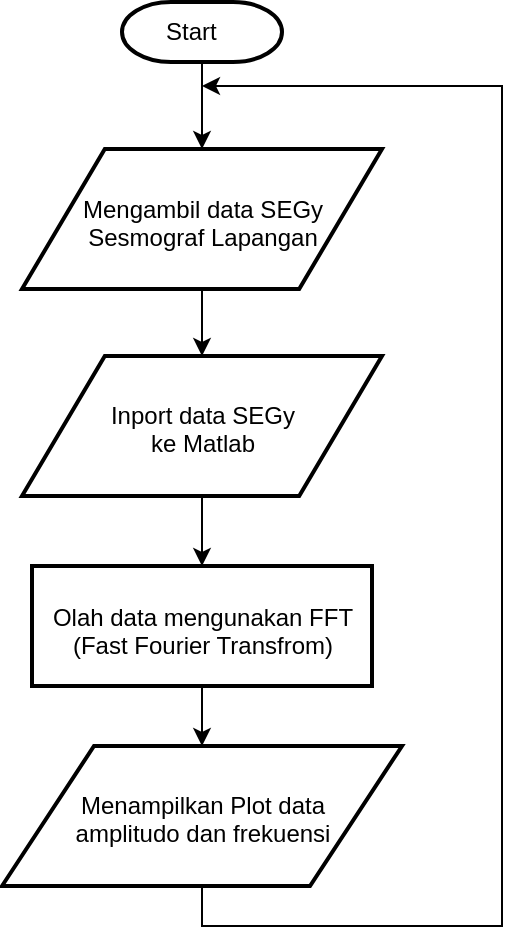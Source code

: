 <mxfile version="10.9.4" type="github"><diagram id="Zy6cEkUZr6GQkXp0Mflk" name="Page-1"><mxGraphModel dx="840" dy="625" grid="1" gridSize="10" guides="1" tooltips="1" connect="1" arrows="1" fold="1" page="1" pageScale="1" pageWidth="850" pageHeight="1100" math="0" shadow="0"><root><mxCell id="0"/><mxCell id="1" parent="0"/><mxCell id="ffG9tikAwiPnwkU_RzWy-16" style="edgeStyle=orthogonalEdgeStyle;rounded=0;orthogonalLoop=1;jettySize=auto;html=1;exitX=0.5;exitY=1;exitDx=0;exitDy=0;exitPerimeter=0;entryX=0.5;entryY=0;entryDx=0;entryDy=0;" edge="1" parent="1" source="ffG9tikAwiPnwkU_RzWy-1" target="ffG9tikAwiPnwkU_RzWy-3"><mxGeometry relative="1" as="geometry"/></mxCell><mxCell id="ffG9tikAwiPnwkU_RzWy-1" value="" style="strokeWidth=2;html=1;shape=mxgraph.flowchart.terminator;whiteSpace=wrap;" vertex="1" parent="1"><mxGeometry x="210" y="138" width="80" height="30" as="geometry"/></mxCell><mxCell id="ffG9tikAwiPnwkU_RzWy-2" value="Start" style="text;html=1;resizable=0;points=[];autosize=1;align=left;verticalAlign=top;spacingTop=-4;" vertex="1" parent="1"><mxGeometry x="230" y="143" width="40" height="20" as="geometry"/></mxCell><mxCell id="ffG9tikAwiPnwkU_RzWy-15" style="edgeStyle=orthogonalEdgeStyle;rounded=0;orthogonalLoop=1;jettySize=auto;html=1;exitX=0.5;exitY=1;exitDx=0;exitDy=0;entryX=0.5;entryY=0;entryDx=0;entryDy=0;" edge="1" parent="1" source="ffG9tikAwiPnwkU_RzWy-3" target="ffG9tikAwiPnwkU_RzWy-5"><mxGeometry relative="1" as="geometry"/></mxCell><mxCell id="ffG9tikAwiPnwkU_RzWy-3" value="" style="verticalLabelPosition=bottom;verticalAlign=top;html=1;strokeWidth=2;shape=parallelogram;perimeter=parallelogramPerimeter;whiteSpace=wrap;rounded=0;arcSize=12;size=0.23;" vertex="1" parent="1"><mxGeometry x="160" y="211.5" width="180" height="70" as="geometry"/></mxCell><mxCell id="ffG9tikAwiPnwkU_RzWy-4" value="Mengambil data SEGy &lt;br&gt;Sesmograf Lapangan" style="text;html=1;resizable=0;points=[];autosize=1;align=center;verticalAlign=top;spacingTop=-4;" vertex="1" parent="1"><mxGeometry x="180" y="231.5" width="140" height="30" as="geometry"/></mxCell><mxCell id="ffG9tikAwiPnwkU_RzWy-14" style="edgeStyle=orthogonalEdgeStyle;rounded=0;orthogonalLoop=1;jettySize=auto;html=1;exitX=0.5;exitY=1;exitDx=0;exitDy=0;entryX=0.5;entryY=0;entryDx=0;entryDy=0;" edge="1" parent="1" source="ffG9tikAwiPnwkU_RzWy-5" target="ffG9tikAwiPnwkU_RzWy-7"><mxGeometry relative="1" as="geometry"/></mxCell><mxCell id="ffG9tikAwiPnwkU_RzWy-5" value="" style="verticalLabelPosition=bottom;verticalAlign=top;html=1;strokeWidth=2;shape=parallelogram;perimeter=parallelogramPerimeter;whiteSpace=wrap;rounded=0;arcSize=12;size=0.23;" vertex="1" parent="1"><mxGeometry x="160" y="315" width="180" height="70" as="geometry"/></mxCell><mxCell id="ffG9tikAwiPnwkU_RzWy-6" value="Inport data SEGy &lt;br&gt;ke Matlab" style="text;html=1;resizable=0;points=[];autosize=1;align=center;verticalAlign=top;spacingTop=-4;" vertex="1" parent="1"><mxGeometry x="195" y="335" width="110" height="30" as="geometry"/></mxCell><mxCell id="ffG9tikAwiPnwkU_RzWy-18" style="edgeStyle=orthogonalEdgeStyle;rounded=0;orthogonalLoop=1;jettySize=auto;html=1;exitX=0.5;exitY=1;exitDx=0;exitDy=0;entryX=0.5;entryY=0;entryDx=0;entryDy=0;" edge="1" parent="1" source="ffG9tikAwiPnwkU_RzWy-7" target="ffG9tikAwiPnwkU_RzWy-9"><mxGeometry relative="1" as="geometry"/></mxCell><mxCell id="ffG9tikAwiPnwkU_RzWy-7" value="" style="rounded=0;whiteSpace=wrap;html=1;absoluteArcSize=1;arcSize=14;strokeWidth=2;" vertex="1" parent="1"><mxGeometry x="165" y="420" width="170" height="60" as="geometry"/></mxCell><mxCell id="ffG9tikAwiPnwkU_RzWy-8" value="Olah data mengunakan FFT &lt;br&gt;(Fast Fourier Transfrom)" style="text;html=1;resizable=0;points=[];autosize=1;align=center;verticalAlign=top;spacingTop=-4;" vertex="1" parent="1"><mxGeometry x="165" y="436" width="170" height="30" as="geometry"/></mxCell><mxCell id="ffG9tikAwiPnwkU_RzWy-24" style="edgeStyle=orthogonalEdgeStyle;rounded=0;orthogonalLoop=1;jettySize=auto;html=1;exitX=0.5;exitY=1;exitDx=0;exitDy=0;endArrow=classic;endFill=1;" edge="1" parent="1" source="ffG9tikAwiPnwkU_RzWy-9"><mxGeometry relative="1" as="geometry"><mxPoint x="250" y="180" as="targetPoint"/><Array as="points"><mxPoint x="250" y="600"/><mxPoint x="400" y="600"/><mxPoint x="400" y="180"/></Array></mxGeometry></mxCell><mxCell id="ffG9tikAwiPnwkU_RzWy-9" value="" style="verticalLabelPosition=bottom;verticalAlign=top;html=1;strokeWidth=2;shape=parallelogram;perimeter=parallelogramPerimeter;whiteSpace=wrap;rounded=0;arcSize=12;size=0.23;" vertex="1" parent="1"><mxGeometry x="150" y="510" width="200" height="70" as="geometry"/></mxCell><mxCell id="ffG9tikAwiPnwkU_RzWy-10" value="Menampilkan Plot data &lt;br&gt;amplitudo dan frekuensi" style="text;html=1;resizable=0;points=[];autosize=1;align=center;verticalAlign=top;spacingTop=-4;" vertex="1" parent="1"><mxGeometry x="180" y="530" width="140" height="30" as="geometry"/></mxCell></root></mxGraphModel></diagram></mxfile>